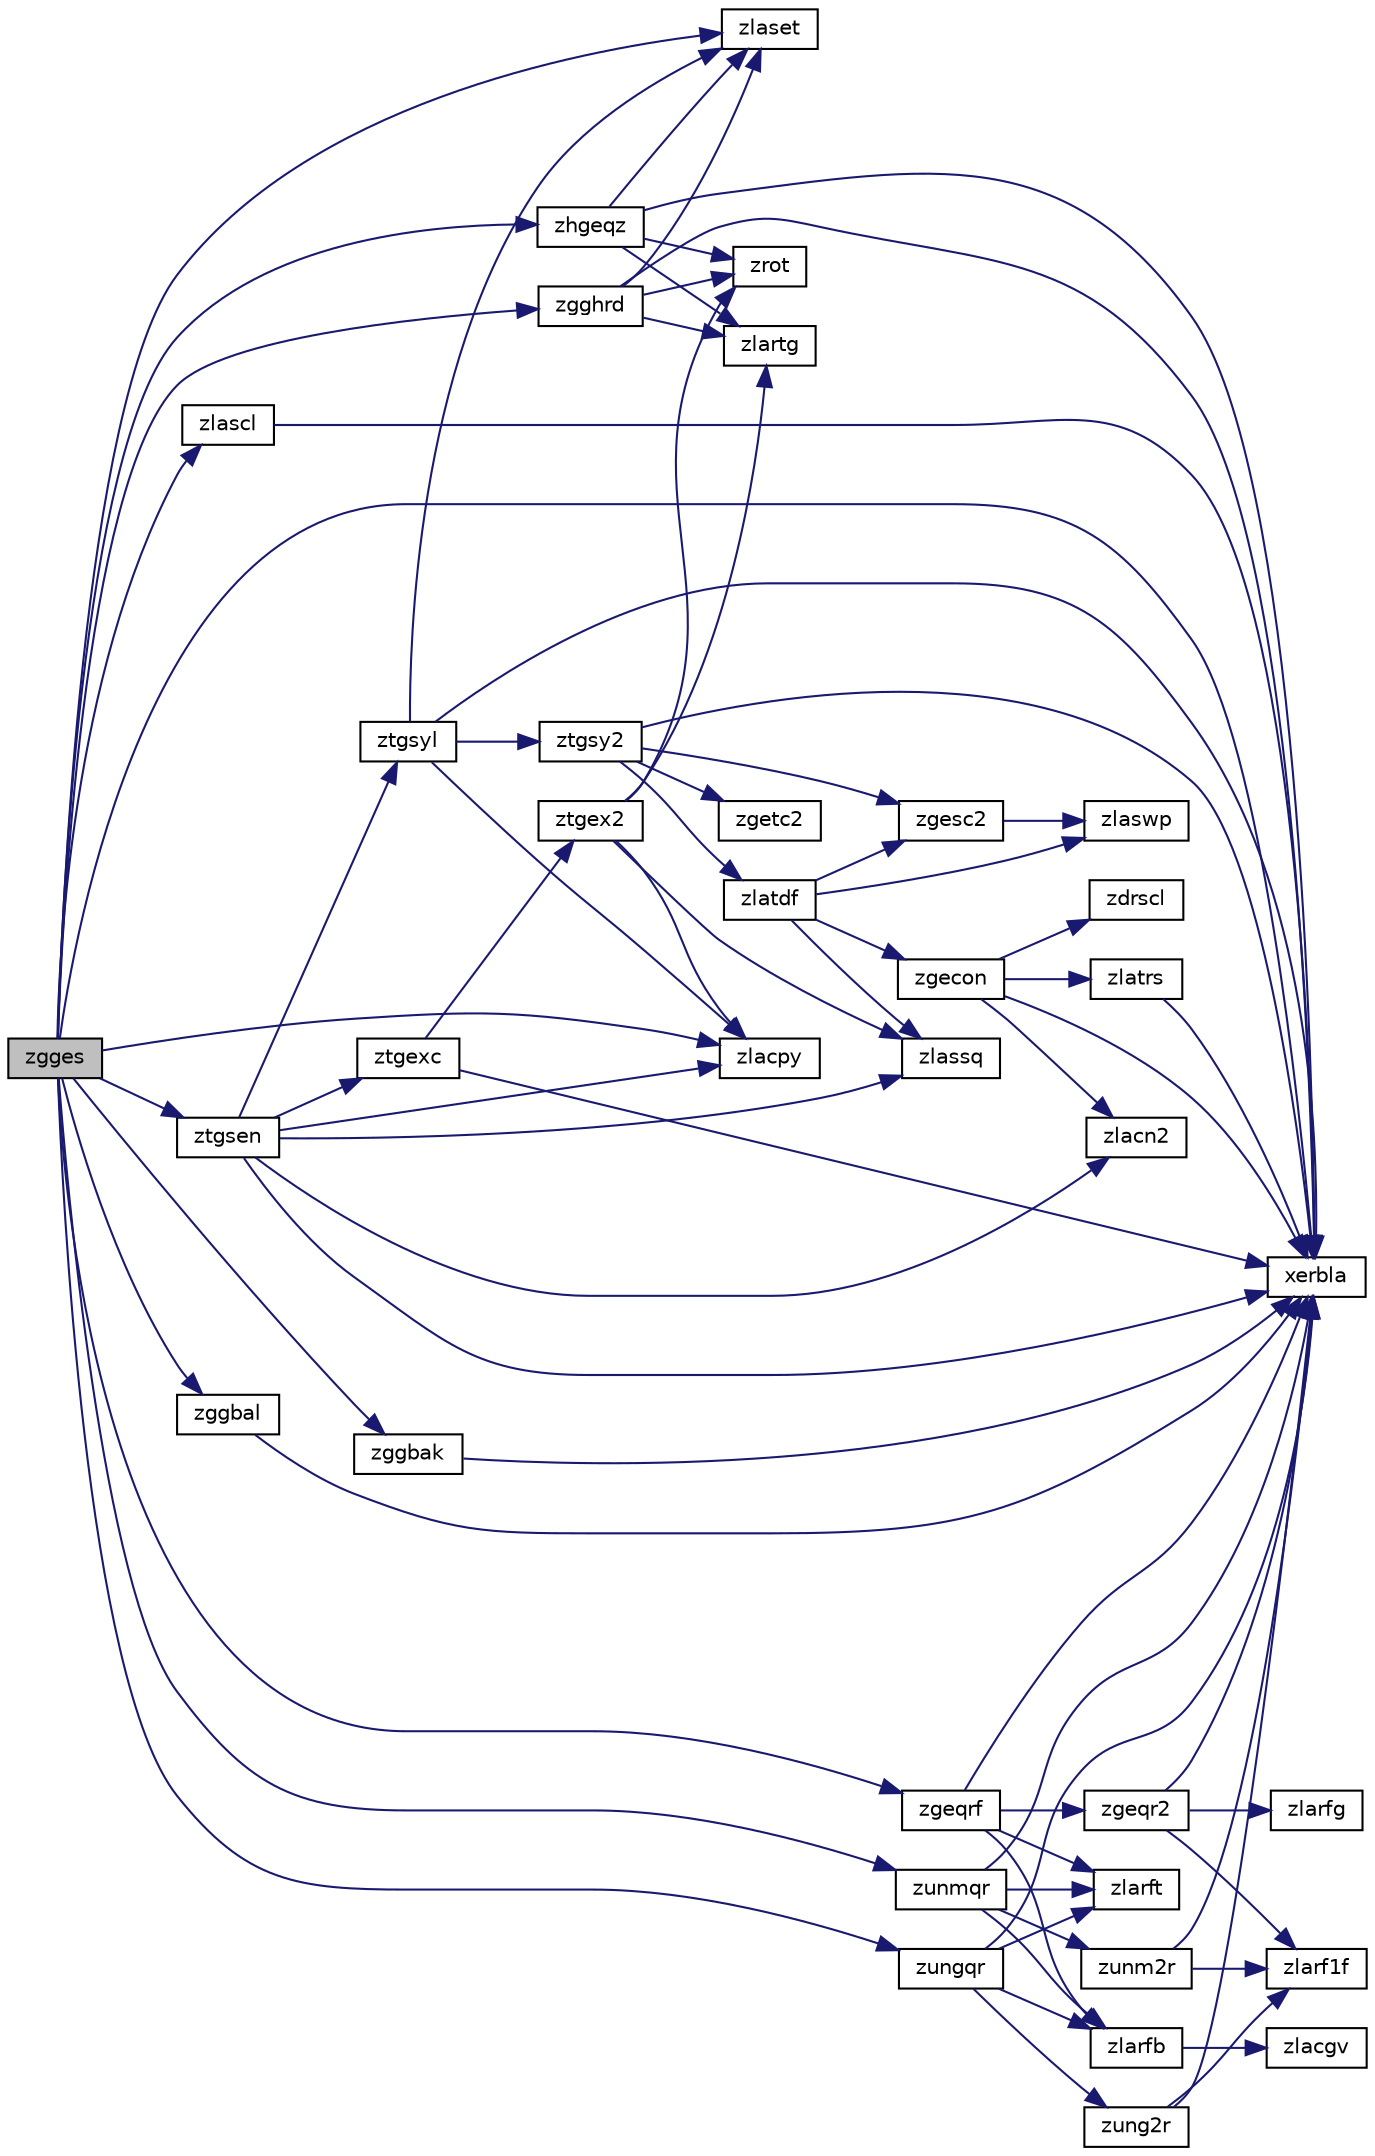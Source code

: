 digraph "zgges"
{
 // LATEX_PDF_SIZE
  edge [fontname="Helvetica",fontsize="10",labelfontname="Helvetica",labelfontsize="10"];
  node [fontname="Helvetica",fontsize="10",shape=record];
  rankdir="LR";
  Node1 [label="zgges",height=0.2,width=0.4,color="black", fillcolor="grey75", style="filled", fontcolor="black",tooltip="ZGGES computes the eigenvalues, the Schur form, and, optionally, the matrix of Schur vectors for GE m..."];
  Node1 -> Node2 [color="midnightblue",fontsize="10",style="solid",fontname="Helvetica"];
  Node2 [label="xerbla",height=0.2,width=0.4,color="black", fillcolor="white", style="filled",URL="$xerbla_8f.html#a377ee61015baf8dea7770b3a404b1c07",tooltip="XERBLA"];
  Node1 -> Node3 [color="midnightblue",fontsize="10",style="solid",fontname="Helvetica"];
  Node3 [label="zgeqrf",height=0.2,width=0.4,color="black", fillcolor="white", style="filled",URL="$VARIANTS_2qr_2LL_2zgeqrf_8f.html#a91323e2e5f9678324dde6fd72f1e6bd1",tooltip="ZGEQRF VARIANT: left-looking Level 3 BLAS of the algorithm."];
  Node3 -> Node2 [color="midnightblue",fontsize="10",style="solid",fontname="Helvetica"];
  Node3 -> Node4 [color="midnightblue",fontsize="10",style="solid",fontname="Helvetica"];
  Node4 [label="zgeqr2",height=0.2,width=0.4,color="black", fillcolor="white", style="filled",URL="$zgeqr2_8f.html#a5b3713deac5bd2bda6844fa1d896f162",tooltip="ZGEQR2 computes the QR factorization of a general rectangular matrix using an unblocked algorithm."];
  Node4 -> Node2 [color="midnightblue",fontsize="10",style="solid",fontname="Helvetica"];
  Node4 -> Node5 [color="midnightblue",fontsize="10",style="solid",fontname="Helvetica"];
  Node5 [label="zlarf1f",height=0.2,width=0.4,color="black", fillcolor="white", style="filled",URL="$zlarf1f_8f.html#a48cd67b51ff589c1f2e0a9bf2b2c84ad",tooltip="ZLARF1F applies an elementary reflector to a general rectangular"];
  Node4 -> Node6 [color="midnightblue",fontsize="10",style="solid",fontname="Helvetica"];
  Node6 [label="zlarfg",height=0.2,width=0.4,color="black", fillcolor="white", style="filled",URL="$zlarfg_8f.html#af496f956f05bac0668fed468230355c7",tooltip="ZLARFG generates an elementary reflector (Householder matrix)."];
  Node3 -> Node7 [color="midnightblue",fontsize="10",style="solid",fontname="Helvetica"];
  Node7 [label="zlarfb",height=0.2,width=0.4,color="black", fillcolor="white", style="filled",URL="$zlarfb_8f.html#a250a7932f64a90dd1dcb20ab9957ad37",tooltip="ZLARFB applies a block reflector or its conjugate-transpose to a general rectangular matrix."];
  Node7 -> Node8 [color="midnightblue",fontsize="10",style="solid",fontname="Helvetica"];
  Node8 [label="zlacgv",height=0.2,width=0.4,color="black", fillcolor="white", style="filled",URL="$zlacgv_8f.html#ad2595ab7c6b89e1ff2e9d05542431719",tooltip="ZLACGV conjugates a complex vector."];
  Node3 -> Node9 [color="midnightblue",fontsize="10",style="solid",fontname="Helvetica"];
  Node9 [label="zlarft",height=0.2,width=0.4,color="black", fillcolor="white", style="filled",URL="$VARIANTS_2larft_2LL-LVL2_2zlarft_8f.html#a748294b81ca6ffc44785d44afb77474e",tooltip="ZLARFT VARIANT: left-looking Level 2 BLAS version of the algorithm."];
  Node1 -> Node10 [color="midnightblue",fontsize="10",style="solid",fontname="Helvetica"];
  Node10 [label="zggbak",height=0.2,width=0.4,color="black", fillcolor="white", style="filled",URL="$zggbak_8f.html#aa379093bafefd601c50d4017add97bcc",tooltip="ZGGBAK"];
  Node10 -> Node2 [color="midnightblue",fontsize="10",style="solid",fontname="Helvetica"];
  Node1 -> Node11 [color="midnightblue",fontsize="10",style="solid",fontname="Helvetica"];
  Node11 [label="zggbal",height=0.2,width=0.4,color="black", fillcolor="white", style="filled",URL="$zggbal_8f.html#a4b75373735df92b29116cf3bc549e363",tooltip="ZGGBAL"];
  Node11 -> Node2 [color="midnightblue",fontsize="10",style="solid",fontname="Helvetica"];
  Node1 -> Node12 [color="midnightblue",fontsize="10",style="solid",fontname="Helvetica"];
  Node12 [label="zgghrd",height=0.2,width=0.4,color="black", fillcolor="white", style="filled",URL="$zgghrd_8f.html#ad4fe4e2117dd97841917e96ebe207ae6",tooltip="ZGGHRD"];
  Node12 -> Node2 [color="midnightblue",fontsize="10",style="solid",fontname="Helvetica"];
  Node12 -> Node13 [color="midnightblue",fontsize="10",style="solid",fontname="Helvetica"];
  Node13 [label="zlartg",height=0.2,width=0.4,color="black", fillcolor="white", style="filled",URL="$zlartg_8f90.html#a1e266e78a9a8585a1fc67f2d23badc64",tooltip="ZLARTG generates a plane rotation with real cosine and complex sine."];
  Node12 -> Node14 [color="midnightblue",fontsize="10",style="solid",fontname="Helvetica"];
  Node14 [label="zlaset",height=0.2,width=0.4,color="black", fillcolor="white", style="filled",URL="$zlaset_8f.html#aa4389d0e0e031c70c351acf7dbad6a85",tooltip="ZLASET initializes the off-diagonal elements and the diagonal elements of a matrix to given values."];
  Node12 -> Node15 [color="midnightblue",fontsize="10",style="solid",fontname="Helvetica"];
  Node15 [label="zrot",height=0.2,width=0.4,color="black", fillcolor="white", style="filled",URL="$zrot_8f.html#a423fa89faf02ec43f5b664f91ce29729",tooltip="ZROT applies a plane rotation with real cosine and complex sine to a pair of complex vectors."];
  Node1 -> Node16 [color="midnightblue",fontsize="10",style="solid",fontname="Helvetica"];
  Node16 [label="zhgeqz",height=0.2,width=0.4,color="black", fillcolor="white", style="filled",URL="$zhgeqz_8f.html#a56eeaaec72c76c53df90a3aed330f17a",tooltip="ZHGEQZ"];
  Node16 -> Node2 [color="midnightblue",fontsize="10",style="solid",fontname="Helvetica"];
  Node16 -> Node13 [color="midnightblue",fontsize="10",style="solid",fontname="Helvetica"];
  Node16 -> Node14 [color="midnightblue",fontsize="10",style="solid",fontname="Helvetica"];
  Node16 -> Node15 [color="midnightblue",fontsize="10",style="solid",fontname="Helvetica"];
  Node1 -> Node17 [color="midnightblue",fontsize="10",style="solid",fontname="Helvetica"];
  Node17 [label="zlacpy",height=0.2,width=0.4,color="black", fillcolor="white", style="filled",URL="$zlacpy_8f.html#a519ff79bf915433651747242f22078fb",tooltip="ZLACPY copies all or part of one two-dimensional array to another."];
  Node1 -> Node18 [color="midnightblue",fontsize="10",style="solid",fontname="Helvetica"];
  Node18 [label="zlascl",height=0.2,width=0.4,color="black", fillcolor="white", style="filled",URL="$zlascl_8f.html#a3ac3de030a7537d12f56245d2049b895",tooltip="ZLASCL multiplies a general rectangular matrix by a real scalar defined as cto/cfrom."];
  Node18 -> Node2 [color="midnightblue",fontsize="10",style="solid",fontname="Helvetica"];
  Node1 -> Node14 [color="midnightblue",fontsize="10",style="solid",fontname="Helvetica"];
  Node1 -> Node19 [color="midnightblue",fontsize="10",style="solid",fontname="Helvetica"];
  Node19 [label="ztgsen",height=0.2,width=0.4,color="black", fillcolor="white", style="filled",URL="$ztgsen_8f.html#a3095b9c0e4d0432e05ef0e88dbc4ae7c",tooltip="ZTGSEN"];
  Node19 -> Node2 [color="midnightblue",fontsize="10",style="solid",fontname="Helvetica"];
  Node19 -> Node20 [color="midnightblue",fontsize="10",style="solid",fontname="Helvetica"];
  Node20 [label="zlacn2",height=0.2,width=0.4,color="black", fillcolor="white", style="filled",URL="$zlacn2_8f.html#a0fbe7a858e42dcf07db12aa892a9e513",tooltip="ZLACN2 estimates the 1-norm of a square matrix, using reverse communication for evaluating matrix-vec..."];
  Node19 -> Node17 [color="midnightblue",fontsize="10",style="solid",fontname="Helvetica"];
  Node19 -> Node21 [color="midnightblue",fontsize="10",style="solid",fontname="Helvetica"];
  Node21 [label="zlassq",height=0.2,width=0.4,color="black", fillcolor="white", style="filled",URL="$zlassq_8f90.html#a254e1782d1c2f96e9e3164578481f9ce",tooltip="ZLASSQ updates a sum of squares represented in scaled form."];
  Node19 -> Node22 [color="midnightblue",fontsize="10",style="solid",fontname="Helvetica"];
  Node22 [label="ztgexc",height=0.2,width=0.4,color="black", fillcolor="white", style="filled",URL="$ztgexc_8f.html#a8486feee84daa39f76895fadb230b108",tooltip="ZTGEXC"];
  Node22 -> Node2 [color="midnightblue",fontsize="10",style="solid",fontname="Helvetica"];
  Node22 -> Node23 [color="midnightblue",fontsize="10",style="solid",fontname="Helvetica"];
  Node23 [label="ztgex2",height=0.2,width=0.4,color="black", fillcolor="white", style="filled",URL="$ztgex2_8f.html#a9b8dc8981846f349260173092928b059",tooltip="ZTGEX2 swaps adjacent diagonal blocks in an upper (quasi) triangular matrix pair by an unitary equiva..."];
  Node23 -> Node17 [color="midnightblue",fontsize="10",style="solid",fontname="Helvetica"];
  Node23 -> Node13 [color="midnightblue",fontsize="10",style="solid",fontname="Helvetica"];
  Node23 -> Node21 [color="midnightblue",fontsize="10",style="solid",fontname="Helvetica"];
  Node23 -> Node15 [color="midnightblue",fontsize="10",style="solid",fontname="Helvetica"];
  Node19 -> Node24 [color="midnightblue",fontsize="10",style="solid",fontname="Helvetica"];
  Node24 [label="ztgsyl",height=0.2,width=0.4,color="black", fillcolor="white", style="filled",URL="$ztgsyl_8f.html#a22f8cefe07cc93027fb5e74f99f391a8",tooltip="ZTGSYL"];
  Node24 -> Node2 [color="midnightblue",fontsize="10",style="solid",fontname="Helvetica"];
  Node24 -> Node17 [color="midnightblue",fontsize="10",style="solid",fontname="Helvetica"];
  Node24 -> Node14 [color="midnightblue",fontsize="10",style="solid",fontname="Helvetica"];
  Node24 -> Node25 [color="midnightblue",fontsize="10",style="solid",fontname="Helvetica"];
  Node25 [label="ztgsy2",height=0.2,width=0.4,color="black", fillcolor="white", style="filled",URL="$ztgsy2_8f.html#ab24c8af7cc49b5eef89718d4d6a889e3",tooltip="ZTGSY2 solves the generalized Sylvester equation (unblocked algorithm)."];
  Node25 -> Node2 [color="midnightblue",fontsize="10",style="solid",fontname="Helvetica"];
  Node25 -> Node26 [color="midnightblue",fontsize="10",style="solid",fontname="Helvetica"];
  Node26 [label="zgesc2",height=0.2,width=0.4,color="black", fillcolor="white", style="filled",URL="$zgesc2_8f.html#a9adcef3bc45139ea3693275252880c29",tooltip="ZGESC2 solves a system of linear equations using the LU factorization with complete pivoting computed..."];
  Node26 -> Node27 [color="midnightblue",fontsize="10",style="solid",fontname="Helvetica"];
  Node27 [label="zlaswp",height=0.2,width=0.4,color="black", fillcolor="white", style="filled",URL="$zlaswp_8f.html#a49d0e55e934b6e90456a2eb75490c3ef",tooltip="ZLASWP performs a series of row interchanges on a general rectangular matrix."];
  Node25 -> Node28 [color="midnightblue",fontsize="10",style="solid",fontname="Helvetica"];
  Node28 [label="zgetc2",height=0.2,width=0.4,color="black", fillcolor="white", style="filled",URL="$zgetc2_8f.html#ae5d1dc8c626b248e836d865f428aa399",tooltip="ZGETC2 computes the LU factorization with complete pivoting of the general n-by-n matrix."];
  Node25 -> Node29 [color="midnightblue",fontsize="10",style="solid",fontname="Helvetica"];
  Node29 [label="zlatdf",height=0.2,width=0.4,color="black", fillcolor="white", style="filled",URL="$zlatdf_8f.html#ac08252350693cb3e0f04470612aa638e",tooltip="ZLATDF uses the LU factorization of the n-by-n matrix computed by sgetc2 and computes a contribution ..."];
  Node29 -> Node30 [color="midnightblue",fontsize="10",style="solid",fontname="Helvetica"];
  Node30 [label="zgecon",height=0.2,width=0.4,color="black", fillcolor="white", style="filled",URL="$zgecon_8f.html#abe73145daeba3ec10e961054b75a07ce",tooltip="ZGECON"];
  Node30 -> Node2 [color="midnightblue",fontsize="10",style="solid",fontname="Helvetica"];
  Node30 -> Node31 [color="midnightblue",fontsize="10",style="solid",fontname="Helvetica"];
  Node31 [label="zdrscl",height=0.2,width=0.4,color="black", fillcolor="white", style="filled",URL="$zdrscl_8f.html#ad73ec38e29df0385ee6fda7d832fd205",tooltip="ZDRSCL multiplies a vector by the reciprocal of a real scalar."];
  Node30 -> Node20 [color="midnightblue",fontsize="10",style="solid",fontname="Helvetica"];
  Node30 -> Node32 [color="midnightblue",fontsize="10",style="solid",fontname="Helvetica"];
  Node32 [label="zlatrs",height=0.2,width=0.4,color="black", fillcolor="white", style="filled",URL="$zlatrs_8f.html#ab1dbea06bfa3c8dc0f7042a76dadd749",tooltip="ZLATRS solves a triangular system of equations with the scale factor set to prevent overflow."];
  Node32 -> Node2 [color="midnightblue",fontsize="10",style="solid",fontname="Helvetica"];
  Node29 -> Node26 [color="midnightblue",fontsize="10",style="solid",fontname="Helvetica"];
  Node29 -> Node21 [color="midnightblue",fontsize="10",style="solid",fontname="Helvetica"];
  Node29 -> Node27 [color="midnightblue",fontsize="10",style="solid",fontname="Helvetica"];
  Node1 -> Node33 [color="midnightblue",fontsize="10",style="solid",fontname="Helvetica"];
  Node33 [label="zungqr",height=0.2,width=0.4,color="black", fillcolor="white", style="filled",URL="$zungqr_8f.html#a61aedc9e715163bda8e58f73fad0030f",tooltip="ZUNGQR"];
  Node33 -> Node2 [color="midnightblue",fontsize="10",style="solid",fontname="Helvetica"];
  Node33 -> Node7 [color="midnightblue",fontsize="10",style="solid",fontname="Helvetica"];
  Node33 -> Node9 [color="midnightblue",fontsize="10",style="solid",fontname="Helvetica"];
  Node33 -> Node34 [color="midnightblue",fontsize="10",style="solid",fontname="Helvetica"];
  Node34 [label="zung2r",height=0.2,width=0.4,color="black", fillcolor="white", style="filled",URL="$zung2r_8f.html#a00acf96a92abc0fc5899aca6baea2396",tooltip="ZUNG2R"];
  Node34 -> Node2 [color="midnightblue",fontsize="10",style="solid",fontname="Helvetica"];
  Node34 -> Node5 [color="midnightblue",fontsize="10",style="solid",fontname="Helvetica"];
  Node1 -> Node35 [color="midnightblue",fontsize="10",style="solid",fontname="Helvetica"];
  Node35 [label="zunmqr",height=0.2,width=0.4,color="black", fillcolor="white", style="filled",URL="$zunmqr_8f.html#ae3b7ba40f49b67ffd7e0ce99343e4269",tooltip="ZUNMQR"];
  Node35 -> Node2 [color="midnightblue",fontsize="10",style="solid",fontname="Helvetica"];
  Node35 -> Node7 [color="midnightblue",fontsize="10",style="solid",fontname="Helvetica"];
  Node35 -> Node9 [color="midnightblue",fontsize="10",style="solid",fontname="Helvetica"];
  Node35 -> Node36 [color="midnightblue",fontsize="10",style="solid",fontname="Helvetica"];
  Node36 [label="zunm2r",height=0.2,width=0.4,color="black", fillcolor="white", style="filled",URL="$zunm2r_8f.html#ae19d9a8a2405fb07b731389bda6f5f02",tooltip="ZUNM2R multiplies a general matrix by the unitary matrix from a QR factorization determined by cgeqrf..."];
  Node36 -> Node2 [color="midnightblue",fontsize="10",style="solid",fontname="Helvetica"];
  Node36 -> Node5 [color="midnightblue",fontsize="10",style="solid",fontname="Helvetica"];
}
